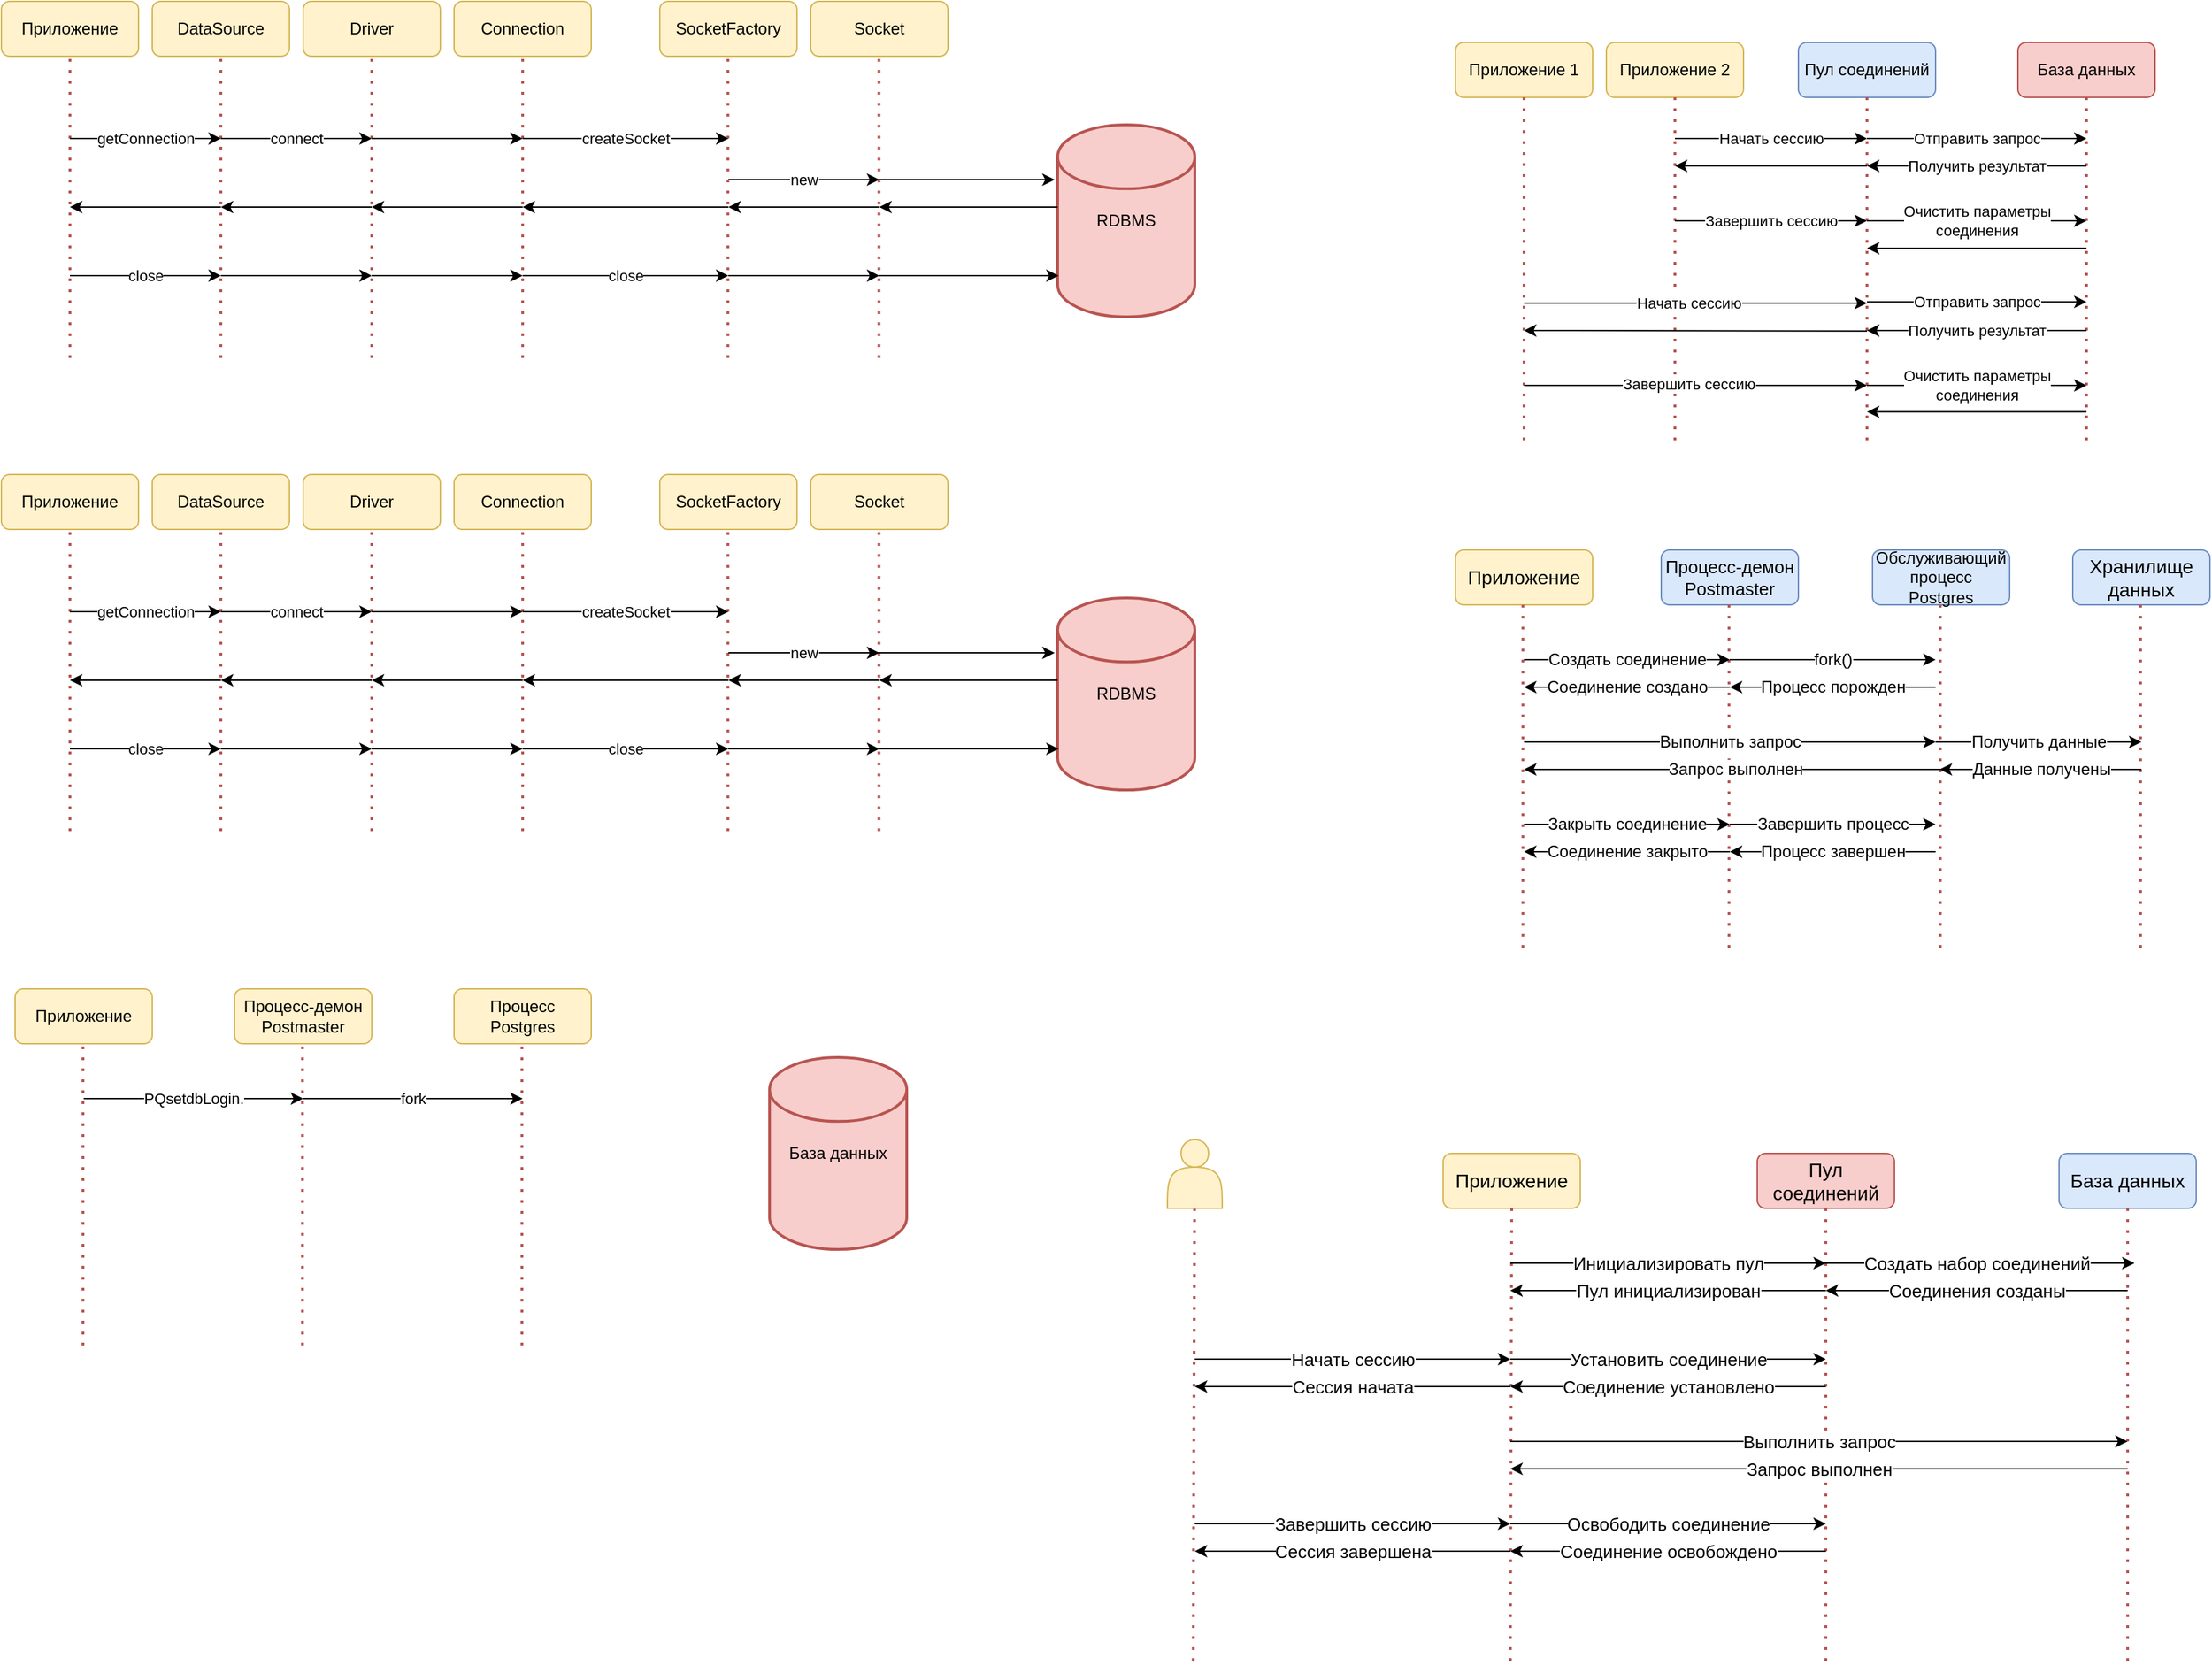 <mxfile version="13.9.9" type="device"><diagram id="KEoS1sU3ZyJcVHCxGALm" name="Страница 1"><mxGraphModel dx="1024" dy="584" grid="1" gridSize="10" guides="1" tooltips="1" connect="1" arrows="1" fold="1" page="1" pageScale="1" pageWidth="827" pageHeight="1169" math="0" shadow="0"><root><mxCell id="0"/><mxCell id="1" parent="0"/><mxCell id="8e3Uzc2uzeYz1aXFh5h0-1" value="Приложение" style="rounded=1;whiteSpace=wrap;html=1;fillColor=#fff2cc;strokeColor=#d6b656;" parent="1" vertex="1"><mxGeometry x="190" y="240" width="100" height="40" as="geometry"/></mxCell><mxCell id="8e3Uzc2uzeYz1aXFh5h0-2" value="DataSource" style="rounded=1;whiteSpace=wrap;html=1;fillColor=#fff2cc;strokeColor=#d6b656;" parent="1" vertex="1"><mxGeometry x="300" y="240" width="100" height="40" as="geometry"/></mxCell><mxCell id="8e3Uzc2uzeYz1aXFh5h0-3" value="Driver" style="rounded=1;whiteSpace=wrap;html=1;fillColor=#fff2cc;strokeColor=#d6b656;" parent="1" vertex="1"><mxGeometry x="410" y="240" width="100" height="40" as="geometry"/></mxCell><mxCell id="8e3Uzc2uzeYz1aXFh5h0-4" value="Connection" style="rounded=1;whiteSpace=wrap;html=1;fillColor=#fff2cc;strokeColor=#d6b656;" parent="1" vertex="1"><mxGeometry x="520" y="240" width="100" height="40" as="geometry"/></mxCell><mxCell id="8e3Uzc2uzeYz1aXFh5h0-8" value="" style="endArrow=none;dashed=1;html=1;dashPattern=1 3;strokeWidth=2;rounded=0;entryX=0.5;entryY=1;entryDx=0;entryDy=0;fillColor=#f8cecc;strokeColor=#b85450;" parent="1" target="8e3Uzc2uzeYz1aXFh5h0-1" edge="1"><mxGeometry width="50" height="50" relative="1" as="geometry"><mxPoint x="240" y="500" as="sourcePoint"/><mxPoint x="680" y="420" as="targetPoint"/></mxGeometry></mxCell><mxCell id="8e3Uzc2uzeYz1aXFh5h0-9" value="" style="endArrow=none;dashed=1;html=1;dashPattern=1 3;strokeWidth=2;rounded=0;entryX=0.5;entryY=1;entryDx=0;entryDy=0;fillColor=#f8cecc;strokeColor=#b85450;" parent="1" target="8e3Uzc2uzeYz1aXFh5h0-2" edge="1"><mxGeometry width="50" height="50" relative="1" as="geometry"><mxPoint x="350" y="500" as="sourcePoint"/><mxPoint x="363" y="280" as="targetPoint"/></mxGeometry></mxCell><mxCell id="8e3Uzc2uzeYz1aXFh5h0-10" value="" style="endArrow=none;dashed=1;html=1;dashPattern=1 3;strokeWidth=2;rounded=0;entryX=0.5;entryY=1;entryDx=0;entryDy=0;fillColor=#f8cecc;strokeColor=#b85450;" parent="1" target="8e3Uzc2uzeYz1aXFh5h0-3" edge="1"><mxGeometry width="50" height="50" relative="1" as="geometry"><mxPoint x="460" y="500" as="sourcePoint"/><mxPoint x="499.5" y="280" as="targetPoint"/></mxGeometry></mxCell><mxCell id="8e3Uzc2uzeYz1aXFh5h0-11" value="" style="endArrow=none;dashed=1;html=1;dashPattern=1 3;strokeWidth=2;rounded=0;entryX=0.5;entryY=1;entryDx=0;entryDy=0;fillColor=#f8cecc;strokeColor=#b85450;" parent="1" target="8e3Uzc2uzeYz1aXFh5h0-4" edge="1"><mxGeometry width="50" height="50" relative="1" as="geometry"><mxPoint x="570" y="500" as="sourcePoint"/><mxPoint x="639.5" y="280" as="targetPoint"/></mxGeometry></mxCell><mxCell id="8e3Uzc2uzeYz1aXFh5h0-14" value="" style="endArrow=classic;html=1;rounded=0;" parent="1" edge="1"><mxGeometry relative="1" as="geometry"><mxPoint x="240" y="340" as="sourcePoint"/><mxPoint x="350" y="340" as="targetPoint"/></mxGeometry></mxCell><mxCell id="8e3Uzc2uzeYz1aXFh5h0-15" value="getConnection" style="edgeLabel;resizable=0;html=1;align=center;verticalAlign=middle;" parent="8e3Uzc2uzeYz1aXFh5h0-14" connectable="0" vertex="1"><mxGeometry relative="1" as="geometry"/></mxCell><mxCell id="8e3Uzc2uzeYz1aXFh5h0-17" value="" style="endArrow=classic;html=1;rounded=0;" parent="1" edge="1"><mxGeometry relative="1" as="geometry"><mxPoint x="350" y="340" as="sourcePoint"/><mxPoint x="460" y="340" as="targetPoint"/></mxGeometry></mxCell><mxCell id="8e3Uzc2uzeYz1aXFh5h0-18" value="connect" style="edgeLabel;resizable=0;html=1;align=center;verticalAlign=middle;" parent="8e3Uzc2uzeYz1aXFh5h0-17" connectable="0" vertex="1"><mxGeometry relative="1" as="geometry"/></mxCell><mxCell id="8e3Uzc2uzeYz1aXFh5h0-19" value="" style="endArrow=classic;html=1;rounded=0;fontColor=#0558FF;" parent="1" edge="1"><mxGeometry width="50" height="50" relative="1" as="geometry"><mxPoint x="460" y="340" as="sourcePoint"/><mxPoint x="570" y="340" as="targetPoint"/></mxGeometry></mxCell><mxCell id="8e3Uzc2uzeYz1aXFh5h0-27" value="" style="endArrow=classic;html=1;rounded=0;fontColor=#0558FF;" parent="1" edge="1"><mxGeometry width="50" height="50" relative="1" as="geometry"><mxPoint x="570" y="390" as="sourcePoint"/><mxPoint x="460" y="390" as="targetPoint"/></mxGeometry></mxCell><mxCell id="8e3Uzc2uzeYz1aXFh5h0-28" value="" style="endArrow=classic;html=1;rounded=0;fontColor=#0558FF;" parent="1" edge="1"><mxGeometry width="50" height="50" relative="1" as="geometry"><mxPoint x="460" y="390" as="sourcePoint"/><mxPoint x="350" y="390" as="targetPoint"/></mxGeometry></mxCell><mxCell id="8e3Uzc2uzeYz1aXFh5h0-29" value="" style="endArrow=classic;html=1;rounded=0;fontColor=#0558FF;" parent="1" edge="1"><mxGeometry width="50" height="50" relative="1" as="geometry"><mxPoint x="350" y="390" as="sourcePoint"/><mxPoint x="240" y="390" as="targetPoint"/></mxGeometry></mxCell><mxCell id="8e3Uzc2uzeYz1aXFh5h0-30" value="" style="endArrow=classic;html=1;rounded=0;" parent="1" edge="1"><mxGeometry relative="1" as="geometry"><mxPoint x="240" y="440" as="sourcePoint"/><mxPoint x="350" y="440" as="targetPoint"/></mxGeometry></mxCell><mxCell id="8e3Uzc2uzeYz1aXFh5h0-31" value="close" style="edgeLabel;resizable=0;html=1;align=center;verticalAlign=middle;" parent="8e3Uzc2uzeYz1aXFh5h0-30" connectable="0" vertex="1"><mxGeometry relative="1" as="geometry"/></mxCell><mxCell id="8e3Uzc2uzeYz1aXFh5h0-32" value="" style="endArrow=classic;html=1;rounded=0;fontColor=#0558FF;" parent="1" edge="1"><mxGeometry width="50" height="50" relative="1" as="geometry"><mxPoint x="350" y="440" as="sourcePoint"/><mxPoint x="460" y="440" as="targetPoint"/></mxGeometry></mxCell><mxCell id="8e3Uzc2uzeYz1aXFh5h0-33" value="" style="endArrow=classic;html=1;rounded=0;fontColor=#0558FF;" parent="1" edge="1"><mxGeometry width="50" height="50" relative="1" as="geometry"><mxPoint x="460" y="440" as="sourcePoint"/><mxPoint x="570" y="440" as="targetPoint"/></mxGeometry></mxCell><mxCell id="a_raehoCv9bSpSs1XBsn-1" value="SocketFactory" style="rounded=1;whiteSpace=wrap;html=1;fillColor=#fff2cc;strokeColor=#d6b656;" parent="1" vertex="1"><mxGeometry x="670" y="240" width="100" height="40" as="geometry"/></mxCell><mxCell id="a_raehoCv9bSpSs1XBsn-2" value="Socket" style="rounded=1;whiteSpace=wrap;html=1;fillColor=#fff2cc;strokeColor=#d6b656;" parent="1" vertex="1"><mxGeometry x="780" y="240" width="100" height="40" as="geometry"/></mxCell><mxCell id="a_raehoCv9bSpSs1XBsn-3" value="RDBMS" style="strokeWidth=2;html=1;shape=mxgraph.flowchart.database;whiteSpace=wrap;fillColor=#f8cecc;strokeColor=#b85450;" parent="1" vertex="1"><mxGeometry x="960" y="330" width="100" height="140" as="geometry"/></mxCell><mxCell id="a_raehoCv9bSpSs1XBsn-4" value="" style="endArrow=none;dashed=1;html=1;dashPattern=1 3;strokeWidth=2;rounded=0;entryX=0.5;entryY=1;entryDx=0;entryDy=0;fillColor=#f8cecc;strokeColor=#b85450;" parent="1" edge="1"><mxGeometry width="50" height="50" relative="1" as="geometry"><mxPoint x="719.66" y="500" as="sourcePoint"/><mxPoint x="719.66" y="280" as="targetPoint"/></mxGeometry></mxCell><mxCell id="a_raehoCv9bSpSs1XBsn-5" value="" style="endArrow=none;dashed=1;html=1;dashPattern=1 3;strokeWidth=2;rounded=0;entryX=0.5;entryY=1;entryDx=0;entryDy=0;fillColor=#f8cecc;strokeColor=#b85450;" parent="1" edge="1"><mxGeometry width="50" height="50" relative="1" as="geometry"><mxPoint x="829.76" y="500" as="sourcePoint"/><mxPoint x="829.76" y="280" as="targetPoint"/></mxGeometry></mxCell><mxCell id="a_raehoCv9bSpSs1XBsn-6" value="" style="endArrow=classic;html=1;rounded=0;" parent="1" edge="1"><mxGeometry relative="1" as="geometry"><mxPoint x="570" y="340" as="sourcePoint"/><mxPoint x="720" y="340" as="targetPoint"/></mxGeometry></mxCell><mxCell id="a_raehoCv9bSpSs1XBsn-7" value="createSocket" style="edgeLabel;resizable=0;html=1;align=center;verticalAlign=middle;" parent="a_raehoCv9bSpSs1XBsn-6" connectable="0" vertex="1"><mxGeometry relative="1" as="geometry"/></mxCell><mxCell id="a_raehoCv9bSpSs1XBsn-8" value="" style="endArrow=classic;html=1;rounded=0;fontColor=#0558FF;" parent="1" edge="1"><mxGeometry width="50" height="50" relative="1" as="geometry"><mxPoint x="720" y="390" as="sourcePoint"/><mxPoint x="570" y="390" as="targetPoint"/></mxGeometry></mxCell><mxCell id="a_raehoCv9bSpSs1XBsn-9" value="" style="endArrow=classic;html=1;rounded=0;" parent="1" edge="1"><mxGeometry relative="1" as="geometry"><mxPoint x="570" y="440" as="sourcePoint"/><mxPoint x="720" y="440" as="targetPoint"/></mxGeometry></mxCell><mxCell id="a_raehoCv9bSpSs1XBsn-10" value="close" style="edgeLabel;resizable=0;html=1;align=center;verticalAlign=middle;" parent="a_raehoCv9bSpSs1XBsn-9" connectable="0" vertex="1"><mxGeometry relative="1" as="geometry"/></mxCell><mxCell id="a_raehoCv9bSpSs1XBsn-11" value="" style="endArrow=classic;html=1;rounded=0;" parent="1" edge="1"><mxGeometry relative="1" as="geometry"><mxPoint x="720" y="370" as="sourcePoint"/><mxPoint x="830" y="370" as="targetPoint"/></mxGeometry></mxCell><mxCell id="a_raehoCv9bSpSs1XBsn-12" value="new" style="edgeLabel;resizable=0;html=1;align=center;verticalAlign=middle;" parent="a_raehoCv9bSpSs1XBsn-11" connectable="0" vertex="1"><mxGeometry relative="1" as="geometry"/></mxCell><mxCell id="a_raehoCv9bSpSs1XBsn-13" value="" style="endArrow=classic;html=1;rounded=0;fontColor=#0558FF;" parent="1" edge="1"><mxGeometry width="50" height="50" relative="1" as="geometry"><mxPoint x="830" y="390" as="sourcePoint"/><mxPoint x="720" y="390" as="targetPoint"/></mxGeometry></mxCell><mxCell id="a_raehoCv9bSpSs1XBsn-14" value="" style="endArrow=classic;html=1;rounded=0;fontColor=#0558FF;" parent="1" edge="1"><mxGeometry width="50" height="50" relative="1" as="geometry"><mxPoint x="720" y="440" as="sourcePoint"/><mxPoint x="830" y="440" as="targetPoint"/></mxGeometry></mxCell><mxCell id="a_raehoCv9bSpSs1XBsn-15" value="" style="endArrow=classic;html=1;rounded=0;fontColor=#0558FF;entryX=0.007;entryY=0.786;entryDx=0;entryDy=0;entryPerimeter=0;" parent="1" target="a_raehoCv9bSpSs1XBsn-3" edge="1"><mxGeometry width="50" height="50" relative="1" as="geometry"><mxPoint x="830" y="440" as="sourcePoint"/><mxPoint x="940" y="440" as="targetPoint"/></mxGeometry></mxCell><mxCell id="a_raehoCv9bSpSs1XBsn-16" value="" style="endArrow=classic;html=1;rounded=0;fontColor=#0558FF;entryX=0.007;entryY=0.786;entryDx=0;entryDy=0;entryPerimeter=0;" parent="1" edge="1"><mxGeometry width="50" height="50" relative="1" as="geometry"><mxPoint x="827" y="370" as="sourcePoint"/><mxPoint x="957.84" y="370.04" as="targetPoint"/></mxGeometry></mxCell><mxCell id="nMgbiJ_SU3sKDmuOe_T2-1" value="" style="endArrow=classic;html=1;rounded=0;" parent="1" edge="1"><mxGeometry width="50" height="50" relative="1" as="geometry"><mxPoint x="960" y="390" as="sourcePoint"/><mxPoint x="830" y="390" as="targetPoint"/></mxGeometry></mxCell><mxCell id="nMgbiJ_SU3sKDmuOe_T2-2" value="Приложение 2" style="rounded=1;whiteSpace=wrap;html=1;fillColor=#fff2cc;strokeColor=#d6b656;" parent="1" vertex="1"><mxGeometry x="1360" y="270" width="100" height="40" as="geometry"/></mxCell><mxCell id="nMgbiJ_SU3sKDmuOe_T2-4" value="Пул соединений" style="rounded=1;whiteSpace=wrap;html=1;fillColor=#dae8fc;strokeColor=#6c8ebf;" parent="1" vertex="1"><mxGeometry x="1500" y="270" width="100" height="40" as="geometry"/></mxCell><mxCell id="nMgbiJ_SU3sKDmuOe_T2-6" value="" style="endArrow=none;dashed=1;html=1;dashPattern=1 3;strokeWidth=2;rounded=0;entryX=0.5;entryY=1;entryDx=0;entryDy=0;fillColor=#f8cecc;strokeColor=#b85450;" parent="1" target="nMgbiJ_SU3sKDmuOe_T2-2" edge="1"><mxGeometry width="50" height="50" relative="1" as="geometry"><mxPoint x="1410" y="560" as="sourcePoint"/><mxPoint x="1850" y="420" as="targetPoint"/></mxGeometry></mxCell><mxCell id="nMgbiJ_SU3sKDmuOe_T2-8" value="" style="endArrow=none;dashed=1;html=1;dashPattern=1 3;strokeWidth=2;rounded=0;entryX=0.5;entryY=1;entryDx=0;entryDy=0;fillColor=#f8cecc;strokeColor=#b85450;" parent="1" target="nMgbiJ_SU3sKDmuOe_T2-4" edge="1"><mxGeometry width="50" height="50" relative="1" as="geometry"><mxPoint x="1550" y="560" as="sourcePoint"/><mxPoint x="1709.5" y="280" as="targetPoint"/></mxGeometry></mxCell><mxCell id="nMgbiJ_SU3sKDmuOe_T2-10" value="" style="endArrow=classic;html=1;rounded=0;" parent="1" edge="1"><mxGeometry relative="1" as="geometry"><mxPoint x="1410" y="340" as="sourcePoint"/><mxPoint x="1550" y="340" as="targetPoint"/></mxGeometry></mxCell><mxCell id="nMgbiJ_SU3sKDmuOe_T2-17" value="" style="endArrow=classic;html=1;rounded=0;fontColor=#0558FF;" parent="1" edge="1"><mxGeometry width="50" height="50" relative="1" as="geometry"><mxPoint x="1550.01" y="360" as="sourcePoint"/><mxPoint x="1410.01" y="360" as="targetPoint"/></mxGeometry></mxCell><mxCell id="gulwOduawYYE8UbrMGrw-1" value="Приложение" style="rounded=1;whiteSpace=wrap;html=1;fillColor=#fff2cc;strokeColor=#d6b656;" parent="1" vertex="1"><mxGeometry x="190" y="585" width="100" height="40" as="geometry"/></mxCell><mxCell id="gulwOduawYYE8UbrMGrw-2" value="DataSource" style="rounded=1;whiteSpace=wrap;html=1;fillColor=#fff2cc;strokeColor=#d6b656;" parent="1" vertex="1"><mxGeometry x="300" y="585" width="100" height="40" as="geometry"/></mxCell><mxCell id="gulwOduawYYE8UbrMGrw-3" value="Driver" style="rounded=1;whiteSpace=wrap;html=1;fillColor=#fff2cc;strokeColor=#d6b656;" parent="1" vertex="1"><mxGeometry x="410" y="585" width="100" height="40" as="geometry"/></mxCell><mxCell id="gulwOduawYYE8UbrMGrw-4" value="Connection" style="rounded=1;whiteSpace=wrap;html=1;fillColor=#fff2cc;strokeColor=#d6b656;" parent="1" vertex="1"><mxGeometry x="520" y="585" width="100" height="40" as="geometry"/></mxCell><mxCell id="gulwOduawYYE8UbrMGrw-5" value="" style="endArrow=none;dashed=1;html=1;dashPattern=1 3;strokeWidth=2;rounded=0;entryX=0.5;entryY=1;entryDx=0;entryDy=0;fillColor=#f8cecc;strokeColor=#b85450;" parent="1" target="gulwOduawYYE8UbrMGrw-1" edge="1"><mxGeometry width="50" height="50" relative="1" as="geometry"><mxPoint x="240" y="845" as="sourcePoint"/><mxPoint x="680" y="765" as="targetPoint"/></mxGeometry></mxCell><mxCell id="gulwOduawYYE8UbrMGrw-6" value="" style="endArrow=none;dashed=1;html=1;dashPattern=1 3;strokeWidth=2;rounded=0;entryX=0.5;entryY=1;entryDx=0;entryDy=0;fillColor=#f8cecc;strokeColor=#b85450;" parent="1" target="gulwOduawYYE8UbrMGrw-2" edge="1"><mxGeometry width="50" height="50" relative="1" as="geometry"><mxPoint x="350" y="845" as="sourcePoint"/><mxPoint x="363" y="625" as="targetPoint"/></mxGeometry></mxCell><mxCell id="gulwOduawYYE8UbrMGrw-7" value="" style="endArrow=none;dashed=1;html=1;dashPattern=1 3;strokeWidth=2;rounded=0;entryX=0.5;entryY=1;entryDx=0;entryDy=0;fillColor=#f8cecc;strokeColor=#b85450;" parent="1" target="gulwOduawYYE8UbrMGrw-3" edge="1"><mxGeometry width="50" height="50" relative="1" as="geometry"><mxPoint x="460" y="845" as="sourcePoint"/><mxPoint x="499.5" y="625" as="targetPoint"/></mxGeometry></mxCell><mxCell id="gulwOduawYYE8UbrMGrw-8" value="" style="endArrow=none;dashed=1;html=1;dashPattern=1 3;strokeWidth=2;rounded=0;entryX=0.5;entryY=1;entryDx=0;entryDy=0;fillColor=#f8cecc;strokeColor=#b85450;" parent="1" target="gulwOduawYYE8UbrMGrw-4" edge="1"><mxGeometry width="50" height="50" relative="1" as="geometry"><mxPoint x="570" y="845" as="sourcePoint"/><mxPoint x="639.5" y="625" as="targetPoint"/></mxGeometry></mxCell><mxCell id="gulwOduawYYE8UbrMGrw-9" value="" style="endArrow=classic;html=1;rounded=0;" parent="1" edge="1"><mxGeometry relative="1" as="geometry"><mxPoint x="240" y="685" as="sourcePoint"/><mxPoint x="350" y="685" as="targetPoint"/></mxGeometry></mxCell><mxCell id="gulwOduawYYE8UbrMGrw-10" value="getConnection" style="edgeLabel;resizable=0;html=1;align=center;verticalAlign=middle;" parent="gulwOduawYYE8UbrMGrw-9" connectable="0" vertex="1"><mxGeometry relative="1" as="geometry"/></mxCell><mxCell id="gulwOduawYYE8UbrMGrw-11" value="" style="endArrow=classic;html=1;rounded=0;" parent="1" edge="1"><mxGeometry relative="1" as="geometry"><mxPoint x="350" y="685" as="sourcePoint"/><mxPoint x="460" y="685" as="targetPoint"/></mxGeometry></mxCell><mxCell id="gulwOduawYYE8UbrMGrw-12" value="connect" style="edgeLabel;resizable=0;html=1;align=center;verticalAlign=middle;" parent="gulwOduawYYE8UbrMGrw-11" connectable="0" vertex="1"><mxGeometry relative="1" as="geometry"/></mxCell><mxCell id="gulwOduawYYE8UbrMGrw-13" value="" style="endArrow=classic;html=1;rounded=0;fontColor=#0558FF;" parent="1" edge="1"><mxGeometry width="50" height="50" relative="1" as="geometry"><mxPoint x="460" y="685" as="sourcePoint"/><mxPoint x="570" y="685" as="targetPoint"/></mxGeometry></mxCell><mxCell id="gulwOduawYYE8UbrMGrw-14" value="" style="endArrow=classic;html=1;rounded=0;fontColor=#0558FF;" parent="1" edge="1"><mxGeometry width="50" height="50" relative="1" as="geometry"><mxPoint x="570" y="735" as="sourcePoint"/><mxPoint x="460" y="735" as="targetPoint"/></mxGeometry></mxCell><mxCell id="gulwOduawYYE8UbrMGrw-15" value="" style="endArrow=classic;html=1;rounded=0;fontColor=#0558FF;" parent="1" edge="1"><mxGeometry width="50" height="50" relative="1" as="geometry"><mxPoint x="460" y="735" as="sourcePoint"/><mxPoint x="350" y="735" as="targetPoint"/></mxGeometry></mxCell><mxCell id="gulwOduawYYE8UbrMGrw-16" value="" style="endArrow=classic;html=1;rounded=0;fontColor=#0558FF;" parent="1" edge="1"><mxGeometry width="50" height="50" relative="1" as="geometry"><mxPoint x="350" y="735" as="sourcePoint"/><mxPoint x="240" y="735" as="targetPoint"/></mxGeometry></mxCell><mxCell id="gulwOduawYYE8UbrMGrw-17" value="" style="endArrow=classic;html=1;rounded=0;" parent="1" edge="1"><mxGeometry relative="1" as="geometry"><mxPoint x="240" y="785" as="sourcePoint"/><mxPoint x="350" y="785" as="targetPoint"/></mxGeometry></mxCell><mxCell id="gulwOduawYYE8UbrMGrw-18" value="close" style="edgeLabel;resizable=0;html=1;align=center;verticalAlign=middle;" parent="gulwOduawYYE8UbrMGrw-17" connectable="0" vertex="1"><mxGeometry relative="1" as="geometry"/></mxCell><mxCell id="gulwOduawYYE8UbrMGrw-19" value="" style="endArrow=classic;html=1;rounded=0;fontColor=#0558FF;" parent="1" edge="1"><mxGeometry width="50" height="50" relative="1" as="geometry"><mxPoint x="350" y="785" as="sourcePoint"/><mxPoint x="460" y="785" as="targetPoint"/></mxGeometry></mxCell><mxCell id="gulwOduawYYE8UbrMGrw-20" value="" style="endArrow=classic;html=1;rounded=0;fontColor=#0558FF;" parent="1" edge="1"><mxGeometry width="50" height="50" relative="1" as="geometry"><mxPoint x="460" y="785" as="sourcePoint"/><mxPoint x="570" y="785" as="targetPoint"/></mxGeometry></mxCell><mxCell id="gulwOduawYYE8UbrMGrw-21" value="SocketFactory" style="rounded=1;whiteSpace=wrap;html=1;fillColor=#fff2cc;strokeColor=#d6b656;" parent="1" vertex="1"><mxGeometry x="670" y="585" width="100" height="40" as="geometry"/></mxCell><mxCell id="gulwOduawYYE8UbrMGrw-22" value="Socket" style="rounded=1;whiteSpace=wrap;html=1;fillColor=#fff2cc;strokeColor=#d6b656;" parent="1" vertex="1"><mxGeometry x="780" y="585" width="100" height="40" as="geometry"/></mxCell><mxCell id="gulwOduawYYE8UbrMGrw-23" value="RDBMS" style="strokeWidth=2;html=1;shape=mxgraph.flowchart.database;whiteSpace=wrap;fillColor=#f8cecc;strokeColor=#b85450;" parent="1" vertex="1"><mxGeometry x="960" y="675" width="100" height="140" as="geometry"/></mxCell><mxCell id="gulwOduawYYE8UbrMGrw-24" value="" style="endArrow=none;dashed=1;html=1;dashPattern=1 3;strokeWidth=2;rounded=0;entryX=0.5;entryY=1;entryDx=0;entryDy=0;fillColor=#f8cecc;strokeColor=#b85450;" parent="1" edge="1"><mxGeometry width="50" height="50" relative="1" as="geometry"><mxPoint x="719.66" y="845" as="sourcePoint"/><mxPoint x="719.66" y="625" as="targetPoint"/></mxGeometry></mxCell><mxCell id="gulwOduawYYE8UbrMGrw-25" value="" style="endArrow=none;dashed=1;html=1;dashPattern=1 3;strokeWidth=2;rounded=0;entryX=0.5;entryY=1;entryDx=0;entryDy=0;fillColor=#f8cecc;strokeColor=#b85450;" parent="1" edge="1"><mxGeometry width="50" height="50" relative="1" as="geometry"><mxPoint x="829.76" y="845" as="sourcePoint"/><mxPoint x="829.76" y="625" as="targetPoint"/></mxGeometry></mxCell><mxCell id="gulwOduawYYE8UbrMGrw-26" value="" style="endArrow=classic;html=1;rounded=0;" parent="1" edge="1"><mxGeometry relative="1" as="geometry"><mxPoint x="570" y="685" as="sourcePoint"/><mxPoint x="720" y="685" as="targetPoint"/></mxGeometry></mxCell><mxCell id="gulwOduawYYE8UbrMGrw-27" value="createSocket" style="edgeLabel;resizable=0;html=1;align=center;verticalAlign=middle;" parent="gulwOduawYYE8UbrMGrw-26" connectable="0" vertex="1"><mxGeometry relative="1" as="geometry"/></mxCell><mxCell id="gulwOduawYYE8UbrMGrw-28" value="" style="endArrow=classic;html=1;rounded=0;fontColor=#0558FF;" parent="1" edge="1"><mxGeometry width="50" height="50" relative="1" as="geometry"><mxPoint x="720" y="735" as="sourcePoint"/><mxPoint x="570" y="735" as="targetPoint"/></mxGeometry></mxCell><mxCell id="gulwOduawYYE8UbrMGrw-29" value="" style="endArrow=classic;html=1;rounded=0;" parent="1" edge="1"><mxGeometry relative="1" as="geometry"><mxPoint x="570" y="785" as="sourcePoint"/><mxPoint x="720" y="785" as="targetPoint"/></mxGeometry></mxCell><mxCell id="gulwOduawYYE8UbrMGrw-30" value="close" style="edgeLabel;resizable=0;html=1;align=center;verticalAlign=middle;" parent="gulwOduawYYE8UbrMGrw-29" connectable="0" vertex="1"><mxGeometry relative="1" as="geometry"/></mxCell><mxCell id="gulwOduawYYE8UbrMGrw-31" value="" style="endArrow=classic;html=1;rounded=0;" parent="1" edge="1"><mxGeometry relative="1" as="geometry"><mxPoint x="720" y="715" as="sourcePoint"/><mxPoint x="830" y="715" as="targetPoint"/></mxGeometry></mxCell><mxCell id="gulwOduawYYE8UbrMGrw-32" value="new" style="edgeLabel;resizable=0;html=1;align=center;verticalAlign=middle;" parent="gulwOduawYYE8UbrMGrw-31" connectable="0" vertex="1"><mxGeometry relative="1" as="geometry"/></mxCell><mxCell id="gulwOduawYYE8UbrMGrw-33" value="" style="endArrow=classic;html=1;rounded=0;fontColor=#0558FF;" parent="1" edge="1"><mxGeometry width="50" height="50" relative="1" as="geometry"><mxPoint x="830" y="735" as="sourcePoint"/><mxPoint x="720" y="735" as="targetPoint"/></mxGeometry></mxCell><mxCell id="gulwOduawYYE8UbrMGrw-34" value="" style="endArrow=classic;html=1;rounded=0;fontColor=#0558FF;" parent="1" edge="1"><mxGeometry width="50" height="50" relative="1" as="geometry"><mxPoint x="720" y="785" as="sourcePoint"/><mxPoint x="830" y="785" as="targetPoint"/></mxGeometry></mxCell><mxCell id="gulwOduawYYE8UbrMGrw-35" value="" style="endArrow=classic;html=1;rounded=0;fontColor=#0558FF;entryX=0.007;entryY=0.786;entryDx=0;entryDy=0;entryPerimeter=0;" parent="1" target="gulwOduawYYE8UbrMGrw-23" edge="1"><mxGeometry width="50" height="50" relative="1" as="geometry"><mxPoint x="830" y="785" as="sourcePoint"/><mxPoint x="940" y="785" as="targetPoint"/></mxGeometry></mxCell><mxCell id="gulwOduawYYE8UbrMGrw-36" value="" style="endArrow=classic;html=1;rounded=0;fontColor=#0558FF;entryX=0.007;entryY=0.786;entryDx=0;entryDy=0;entryPerimeter=0;" parent="1" edge="1"><mxGeometry width="50" height="50" relative="1" as="geometry"><mxPoint x="827" y="715" as="sourcePoint"/><mxPoint x="957.84" y="715.04" as="targetPoint"/></mxGeometry></mxCell><mxCell id="gulwOduawYYE8UbrMGrw-37" value="" style="endArrow=classic;html=1;rounded=0;" parent="1" edge="1"><mxGeometry width="50" height="50" relative="1" as="geometry"><mxPoint x="960" y="735" as="sourcePoint"/><mxPoint x="830" y="735" as="targetPoint"/></mxGeometry></mxCell><mxCell id="gulwOduawYYE8UbrMGrw-38" value="Приложение" style="rounded=1;whiteSpace=wrap;html=1;fillColor=#fff2cc;strokeColor=#d6b656;" parent="1" vertex="1"><mxGeometry x="200" y="960" width="100" height="40" as="geometry"/></mxCell><mxCell id="gulwOduawYYE8UbrMGrw-39" value="Процесс-демон&lt;br&gt;Postmaster" style="rounded=1;whiteSpace=wrap;html=1;fillColor=#fff2cc;strokeColor=#d6b656;" parent="1" vertex="1"><mxGeometry x="360" y="960" width="100" height="40" as="geometry"/></mxCell><mxCell id="gulwOduawYYE8UbrMGrw-40" value="Процесс Postgres" style="rounded=1;whiteSpace=wrap;html=1;fillColor=#fff2cc;strokeColor=#d6b656;" parent="1" vertex="1"><mxGeometry x="520" y="960" width="100" height="40" as="geometry"/></mxCell><mxCell id="gulwOduawYYE8UbrMGrw-41" value="База данных" style="strokeWidth=2;html=1;shape=mxgraph.flowchart.database;whiteSpace=wrap;fillColor=#f8cecc;strokeColor=#b85450;" parent="1" vertex="1"><mxGeometry x="750" y="1010" width="100" height="140" as="geometry"/></mxCell><mxCell id="gulwOduawYYE8UbrMGrw-42" value="" style="endArrow=none;dashed=1;html=1;dashPattern=1 3;strokeWidth=2;rounded=0;entryX=0.5;entryY=1;entryDx=0;entryDy=0;fillColor=#f8cecc;strokeColor=#b85450;" parent="1" edge="1"><mxGeometry width="50" height="50" relative="1" as="geometry"><mxPoint x="249.5" y="1220" as="sourcePoint"/><mxPoint x="249.5" y="1000" as="targetPoint"/></mxGeometry></mxCell><mxCell id="gulwOduawYYE8UbrMGrw-43" value="" style="endArrow=none;dashed=1;html=1;dashPattern=1 3;strokeWidth=2;rounded=0;entryX=0.5;entryY=1;entryDx=0;entryDy=0;fillColor=#f8cecc;strokeColor=#b85450;" parent="1" edge="1"><mxGeometry width="50" height="50" relative="1" as="geometry"><mxPoint x="409.5" y="1220" as="sourcePoint"/><mxPoint x="409.5" y="1000" as="targetPoint"/></mxGeometry></mxCell><mxCell id="gulwOduawYYE8UbrMGrw-44" value="" style="endArrow=none;dashed=1;html=1;dashPattern=1 3;strokeWidth=2;rounded=0;entryX=0.5;entryY=1;entryDx=0;entryDy=0;fillColor=#f8cecc;strokeColor=#b85450;" parent="1" edge="1"><mxGeometry width="50" height="50" relative="1" as="geometry"><mxPoint x="569.5" y="1220" as="sourcePoint"/><mxPoint x="569.5" y="1000" as="targetPoint"/></mxGeometry></mxCell><mxCell id="gulwOduawYYE8UbrMGrw-46" value="" style="endArrow=classic;html=1;rounded=0;" parent="1" edge="1"><mxGeometry relative="1" as="geometry"><mxPoint x="250" y="1040" as="sourcePoint"/><mxPoint x="410" y="1040" as="targetPoint"/></mxGeometry></mxCell><mxCell id="gulwOduawYYE8UbrMGrw-47" value="PQsetdbLogin." style="edgeLabel;resizable=0;html=1;align=center;verticalAlign=middle;" parent="gulwOduawYYE8UbrMGrw-46" connectable="0" vertex="1"><mxGeometry relative="1" as="geometry"/></mxCell><mxCell id="gulwOduawYYE8UbrMGrw-48" value="" style="endArrow=classic;html=1;rounded=0;" parent="1" edge="1"><mxGeometry relative="1" as="geometry"><mxPoint x="410" y="1040" as="sourcePoint"/><mxPoint x="570" y="1040" as="targetPoint"/></mxGeometry></mxCell><mxCell id="gulwOduawYYE8UbrMGrw-49" value="fork" style="edgeLabel;resizable=0;html=1;align=center;verticalAlign=middle;" parent="gulwOduawYYE8UbrMGrw-48" connectable="0" vertex="1"><mxGeometry relative="1" as="geometry"/></mxCell><mxCell id="gulwOduawYYE8UbrMGrw-53" value="" style="endArrow=none;dashed=1;html=1;dashPattern=1 3;strokeWidth=2;rounded=0;entryX=0.5;entryY=1;entryDx=0;entryDy=0;fillColor=#f8cecc;strokeColor=#b85450;" parent="1" source="gulwOduawYYE8UbrMGrw-52" edge="1"><mxGeometry width="50" height="50" relative="1" as="geometry"><mxPoint x="1689.5" y="500" as="sourcePoint"/><mxPoint x="1689.5" y="280" as="targetPoint"/></mxGeometry></mxCell><mxCell id="gulwOduawYYE8UbrMGrw-56" value="" style="endArrow=none;dashed=1;html=1;dashPattern=1 3;strokeWidth=2;rounded=0;entryX=0.5;entryY=1;entryDx=0;entryDy=0;fillColor=#f8cecc;strokeColor=#b85450;" parent="1" source="gulwOduawYYE8UbrMGrw-55" edge="1"><mxGeometry width="50" height="50" relative="1" as="geometry"><mxPoint x="1299.41" y="500" as="sourcePoint"/><mxPoint x="1299.41" y="280" as="targetPoint"/></mxGeometry></mxCell><mxCell id="gulwOduawYYE8UbrMGrw-55" value="Приложение 1" style="rounded=1;whiteSpace=wrap;html=1;fillColor=#fff2cc;strokeColor=#d6b656;" parent="1" vertex="1"><mxGeometry x="1250" y="270" width="100" height="40" as="geometry"/></mxCell><mxCell id="gulwOduawYYE8UbrMGrw-57" value="" style="endArrow=none;dashed=1;html=1;dashPattern=1 3;strokeWidth=2;rounded=0;entryX=0.5;entryY=1;entryDx=0;entryDy=0;fillColor=#f8cecc;strokeColor=#b85450;" parent="1" target="gulwOduawYYE8UbrMGrw-55" edge="1"><mxGeometry width="50" height="50" relative="1" as="geometry"><mxPoint x="1300" y="560" as="sourcePoint"/><mxPoint x="1299.41" y="280" as="targetPoint"/></mxGeometry></mxCell><mxCell id="gulwOduawYYE8UbrMGrw-52" value="База данных" style="rounded=1;whiteSpace=wrap;html=1;fillColor=#f8cecc;strokeColor=#b85450;" parent="1" vertex="1"><mxGeometry x="1660" y="270" width="100" height="40" as="geometry"/></mxCell><mxCell id="gulwOduawYYE8UbrMGrw-58" value="" style="endArrow=none;dashed=1;html=1;dashPattern=1 3;strokeWidth=2;rounded=0;entryX=0.5;entryY=1;entryDx=0;entryDy=0;fillColor=#f8cecc;strokeColor=#b85450;" parent="1" target="gulwOduawYYE8UbrMGrw-52" edge="1"><mxGeometry width="50" height="50" relative="1" as="geometry"><mxPoint x="1710" y="560" as="sourcePoint"/><mxPoint x="1689.5" y="280" as="targetPoint"/></mxGeometry></mxCell><mxCell id="gulwOduawYYE8UbrMGrw-66" value="" style="endArrow=classic;html=1;rounded=0;fontColor=#0558FF;" parent="1" edge="1"><mxGeometry width="50" height="50" relative="1" as="geometry"><mxPoint x="1550" y="480.42" as="sourcePoint"/><mxPoint x="1300" y="480" as="targetPoint"/></mxGeometry></mxCell><mxCell id="irOBUSnDLXRSfT9jOW5k-8" value="" style="endArrow=classic;html=1;rounded=0;" parent="1" edge="1"><mxGeometry relative="1" as="geometry"><mxPoint x="1300" y="520" as="sourcePoint"/><mxPoint x="1550" y="520" as="targetPoint"/></mxGeometry></mxCell><mxCell id="irOBUSnDLXRSfT9jOW5k-10" value="Завершить сессию" style="edgeLabel;resizable=0;html=1;align=center;verticalAlign=middle;" parent="1" connectable="0" vertex="1"><mxGeometry x="1420.005" y="540" as="geometry"><mxPoint y="-21" as="offset"/></mxGeometry></mxCell><mxCell id="irOBUSnDLXRSfT9jOW5k-11" value="" style="endArrow=classic;html=1;rounded=0;fontColor=#0558FF;" parent="1" edge="1"><mxGeometry width="50" height="50" relative="1" as="geometry"><mxPoint x="1550" y="520.0" as="sourcePoint"/><mxPoint x="1710" y="520" as="targetPoint"/></mxGeometry></mxCell><mxCell id="irOBUSnDLXRSfT9jOW5k-12" value="" style="endArrow=classic;html=1;rounded=0;" parent="1" edge="1"><mxGeometry relative="1" as="geometry"><mxPoint x="1710" y="539.31" as="sourcePoint"/><mxPoint x="1550" y="539.31" as="targetPoint"/></mxGeometry></mxCell><mxCell id="irOBUSnDLXRSfT9jOW5k-13" value="Начать сессию" style="edgeLabel;resizable=0;html=1;align=center;verticalAlign=middle;" parent="1" connectable="0" vertex="1"><mxGeometry x="1480.006" y="340" as="geometry"/></mxCell><mxCell id="irOBUSnDLXRSfT9jOW5k-18" value="" style="endArrow=classic;html=1;" parent="1" edge="1"><mxGeometry relative="1" as="geometry"><mxPoint x="1550" y="340" as="sourcePoint"/><mxPoint x="1710" y="340" as="targetPoint"/></mxGeometry></mxCell><mxCell id="irOBUSnDLXRSfT9jOW5k-19" value="Отправить запрос" style="edgeLabel;resizable=0;html=1;align=center;verticalAlign=middle;" parent="irOBUSnDLXRSfT9jOW5k-18" connectable="0" vertex="1"><mxGeometry relative="1" as="geometry"/></mxCell><mxCell id="irOBUSnDLXRSfT9jOW5k-20" value="" style="endArrow=classic;html=1;" parent="1" edge="1"><mxGeometry relative="1" as="geometry"><mxPoint x="1710" y="360" as="sourcePoint"/><mxPoint x="1550" y="360" as="targetPoint"/></mxGeometry></mxCell><mxCell id="irOBUSnDLXRSfT9jOW5k-21" value="Получить результат" style="edgeLabel;resizable=0;html=1;align=center;verticalAlign=middle;" parent="irOBUSnDLXRSfT9jOW5k-20" connectable="0" vertex="1"><mxGeometry relative="1" as="geometry"/></mxCell><mxCell id="irOBUSnDLXRSfT9jOW5k-24" value="" style="endArrow=classic;html=1;" parent="1" edge="1"><mxGeometry relative="1" as="geometry"><mxPoint x="1410" y="400" as="sourcePoint"/><mxPoint x="1550" y="400" as="targetPoint"/></mxGeometry></mxCell><mxCell id="irOBUSnDLXRSfT9jOW5k-25" value="Завершить сессию" style="edgeLabel;resizable=0;html=1;align=center;verticalAlign=middle;" parent="irOBUSnDLXRSfT9jOW5k-24" connectable="0" vertex="1"><mxGeometry relative="1" as="geometry"/></mxCell><mxCell id="irOBUSnDLXRSfT9jOW5k-26" value="" style="endArrow=classic;html=1;" parent="1" edge="1"><mxGeometry width="50" height="50" relative="1" as="geometry"><mxPoint x="1550" y="400" as="sourcePoint"/><mxPoint x="1710" y="400" as="targetPoint"/></mxGeometry></mxCell><mxCell id="irOBUSnDLXRSfT9jOW5k-27" value="" style="endArrow=classic;html=1;rounded=0;" parent="1" edge="1"><mxGeometry relative="1" as="geometry"><mxPoint x="1710" y="420" as="sourcePoint"/><mxPoint x="1550" y="420" as="targetPoint"/></mxGeometry></mxCell><mxCell id="irOBUSnDLXRSfT9jOW5k-28" value="" style="endArrow=classic;html=1;rounded=0;" parent="1" edge="1"><mxGeometry relative="1" as="geometry"><mxPoint x="1299.99" y="460" as="sourcePoint"/><mxPoint x="1550" y="460" as="targetPoint"/></mxGeometry></mxCell><mxCell id="irOBUSnDLXRSfT9jOW5k-29" value="Начать сессию" style="edgeLabel;resizable=0;html=1;align=center;verticalAlign=middle;" parent="1" connectable="0" vertex="1"><mxGeometry x="1420.006" y="460" as="geometry"/></mxCell><mxCell id="irOBUSnDLXRSfT9jOW5k-30" value="" style="endArrow=classic;html=1;" parent="1" edge="1"><mxGeometry relative="1" as="geometry"><mxPoint x="1550" y="459.17" as="sourcePoint"/><mxPoint x="1710" y="459.17" as="targetPoint"/></mxGeometry></mxCell><mxCell id="irOBUSnDLXRSfT9jOW5k-31" value="Отправить запрос" style="edgeLabel;resizable=0;html=1;align=center;verticalAlign=middle;" parent="irOBUSnDLXRSfT9jOW5k-30" connectable="0" vertex="1"><mxGeometry relative="1" as="geometry"/></mxCell><mxCell id="irOBUSnDLXRSfT9jOW5k-32" value="" style="endArrow=classic;html=1;" parent="1" edge="1"><mxGeometry relative="1" as="geometry"><mxPoint x="1710" y="480" as="sourcePoint"/><mxPoint x="1550" y="480" as="targetPoint"/></mxGeometry></mxCell><mxCell id="irOBUSnDLXRSfT9jOW5k-33" value="Получить результат" style="edgeLabel;resizable=0;html=1;align=center;verticalAlign=middle;" parent="irOBUSnDLXRSfT9jOW5k-32" connectable="0" vertex="1"><mxGeometry relative="1" as="geometry"/></mxCell><mxCell id="irOBUSnDLXRSfT9jOW5k-34" value="Очистить параметры&lt;br&gt;соединения" style="edgeLabel;resizable=0;html=1;align=center;verticalAlign=middle;" parent="1" connectable="0" vertex="1"><mxGeometry x="1630" y="400" as="geometry"/></mxCell><mxCell id="irOBUSnDLXRSfT9jOW5k-35" value="Очистить параметры&lt;br&gt;соединения" style="edgeLabel;resizable=0;html=1;align=center;verticalAlign=middle;" parent="1" connectable="0" vertex="1"><mxGeometry x="1630" y="520" as="geometry"/></mxCell><mxCell id="8MJPB79Mvbck-npgX9ZP-1" value="&lt;font style=&quot;font-size: 14px&quot;&gt;Приложение&lt;/font&gt;" style="rounded=1;whiteSpace=wrap;html=1;fillColor=#fff2cc;strokeColor=#d6b656;" parent="1" vertex="1"><mxGeometry x="1250" y="640" width="100" height="40" as="geometry"/></mxCell><mxCell id="8MJPB79Mvbck-npgX9ZP-2" value="" style="endArrow=none;dashed=1;html=1;dashPattern=1 3;strokeWidth=2;rounded=0;entryX=0.5;entryY=1;entryDx=0;entryDy=0;fillColor=#f8cecc;strokeColor=#b85450;" parent="1" edge="1"><mxGeometry width="50" height="50" relative="1" as="geometry"><mxPoint x="1299.17" y="930" as="sourcePoint"/><mxPoint x="1299.17" y="680" as="targetPoint"/></mxGeometry></mxCell><mxCell id="8MJPB79Mvbck-npgX9ZP-4" value="&lt;font style=&quot;font-size: 13px&quot;&gt;Процесс-демон&lt;br&gt;Postmaster&lt;/font&gt;" style="rounded=1;whiteSpace=wrap;html=1;fillColor=#dae8fc;strokeColor=#6c8ebf;" parent="1" vertex="1"><mxGeometry x="1400" y="640" width="100" height="40" as="geometry"/></mxCell><mxCell id="8MJPB79Mvbck-npgX9ZP-5" value="" style="endArrow=none;dashed=1;html=1;dashPattern=1 3;strokeWidth=2;rounded=0;entryX=0.5;entryY=1;entryDx=0;entryDy=0;fillColor=#f8cecc;strokeColor=#b85450;" parent="1" edge="1"><mxGeometry width="50" height="50" relative="1" as="geometry"><mxPoint x="1449.41" y="930" as="sourcePoint"/><mxPoint x="1449.41" y="680" as="targetPoint"/></mxGeometry></mxCell><mxCell id="8MJPB79Mvbck-npgX9ZP-6" value="&lt;font style=&quot;font-size: 12px&quot;&gt;Обслуживающий процесс&lt;br&gt;Postgres&lt;/font&gt;" style="rounded=1;whiteSpace=wrap;html=1;fillColor=#dae8fc;strokeColor=#6c8ebf;" parent="1" vertex="1"><mxGeometry x="1554" y="640" width="100" height="40" as="geometry"/></mxCell><mxCell id="8MJPB79Mvbck-npgX9ZP-7" value="" style="endArrow=none;dashed=1;html=1;dashPattern=1 3;strokeWidth=2;rounded=0;entryX=0.5;entryY=1;entryDx=0;entryDy=0;fillColor=#f8cecc;strokeColor=#b85450;" parent="1" edge="1"><mxGeometry width="50" height="50" relative="1" as="geometry"><mxPoint x="1603.41" y="930" as="sourcePoint"/><mxPoint x="1603.41" y="680" as="targetPoint"/></mxGeometry></mxCell><mxCell id="8MJPB79Mvbck-npgX9ZP-8" value="&lt;font style=&quot;font-size: 14px&quot;&gt;Хранилище данных&lt;/font&gt;" style="rounded=1;whiteSpace=wrap;html=1;fillColor=#dae8fc;strokeColor=#6c8ebf;" parent="1" vertex="1"><mxGeometry x="1700" y="640" width="100" height="40" as="geometry"/></mxCell><mxCell id="8MJPB79Mvbck-npgX9ZP-9" value="" style="endArrow=none;dashed=1;html=1;dashPattern=1 3;strokeWidth=2;rounded=0;entryX=0.5;entryY=1;entryDx=0;entryDy=0;fillColor=#f8cecc;strokeColor=#b85450;" parent="1" edge="1"><mxGeometry width="50" height="50" relative="1" as="geometry"><mxPoint x="1749.41" y="930" as="sourcePoint"/><mxPoint x="1749.41" y="680" as="targetPoint"/></mxGeometry></mxCell><mxCell id="8MJPB79Mvbck-npgX9ZP-13" value="" style="endArrow=classic;html=1;" parent="1" edge="1"><mxGeometry relative="1" as="geometry"><mxPoint x="1300" y="720" as="sourcePoint"/><mxPoint x="1450" y="720" as="targetPoint"/></mxGeometry></mxCell><mxCell id="8MJPB79Mvbck-npgX9ZP-14" value="&lt;font style=&quot;font-size: 12px&quot;&gt;Создать соединение&lt;/font&gt;" style="edgeLabel;resizable=0;html=1;align=center;verticalAlign=middle;" parent="8MJPB79Mvbck-npgX9ZP-13" connectable="0" vertex="1"><mxGeometry relative="1" as="geometry"/></mxCell><mxCell id="8MJPB79Mvbck-npgX9ZP-15" value="" style="endArrow=classic;html=1;" parent="1" edge="1"><mxGeometry relative="1" as="geometry"><mxPoint x="1450" y="720" as="sourcePoint"/><mxPoint x="1600" y="720" as="targetPoint"/></mxGeometry></mxCell><mxCell id="8MJPB79Mvbck-npgX9ZP-16" value="&lt;font style=&quot;font-size: 12px&quot;&gt;fork()&lt;/font&gt;" style="edgeLabel;resizable=0;html=1;align=center;verticalAlign=middle;" parent="8MJPB79Mvbck-npgX9ZP-15" connectable="0" vertex="1"><mxGeometry relative="1" as="geometry"/></mxCell><mxCell id="8MJPB79Mvbck-npgX9ZP-19" value="" style="endArrow=classic;html=1;" parent="1" edge="1"><mxGeometry relative="1" as="geometry"><mxPoint x="1300" y="780" as="sourcePoint"/><mxPoint x="1600" y="780" as="targetPoint"/></mxGeometry></mxCell><mxCell id="8MJPB79Mvbck-npgX9ZP-20" value="&lt;font style=&quot;font-size: 12px&quot;&gt;Выполнить запрос&lt;/font&gt;" style="edgeLabel;resizable=0;html=1;align=center;verticalAlign=middle;" parent="8MJPB79Mvbck-npgX9ZP-19" connectable="0" vertex="1"><mxGeometry relative="1" as="geometry"/></mxCell><mxCell id="8MJPB79Mvbck-npgX9ZP-23" value="" style="endArrow=classic;html=1;" parent="1" edge="1"><mxGeometry relative="1" as="geometry"><mxPoint x="1600" y="740" as="sourcePoint"/><mxPoint x="1450" y="740" as="targetPoint"/></mxGeometry></mxCell><mxCell id="8MJPB79Mvbck-npgX9ZP-24" value="&lt;font style=&quot;font-size: 12px&quot;&gt;Процесс порожден&lt;/font&gt;" style="edgeLabel;resizable=0;html=1;align=center;verticalAlign=middle;" parent="8MJPB79Mvbck-npgX9ZP-23" connectable="0" vertex="1"><mxGeometry relative="1" as="geometry"/></mxCell><mxCell id="8MJPB79Mvbck-npgX9ZP-25" value="" style="endArrow=classic;html=1;" parent="1" edge="1"><mxGeometry relative="1" as="geometry"><mxPoint x="1450" y="740" as="sourcePoint"/><mxPoint x="1300" y="740" as="targetPoint"/></mxGeometry></mxCell><mxCell id="8MJPB79Mvbck-npgX9ZP-26" value="&lt;font style=&quot;font-size: 12px&quot;&gt;Соединение создано&lt;/font&gt;" style="edgeLabel;resizable=0;html=1;align=center;verticalAlign=middle;" parent="8MJPB79Mvbck-npgX9ZP-25" connectable="0" vertex="1"><mxGeometry relative="1" as="geometry"/></mxCell><mxCell id="8MJPB79Mvbck-npgX9ZP-27" value="" style="endArrow=classic;html=1;" parent="1" edge="1"><mxGeometry relative="1" as="geometry"><mxPoint x="1600" y="780" as="sourcePoint"/><mxPoint x="1750" y="780" as="targetPoint"/><Array as="points"><mxPoint x="1670" y="780"/></Array></mxGeometry></mxCell><mxCell id="8MJPB79Mvbck-npgX9ZP-28" value="&lt;font style=&quot;font-size: 12px&quot;&gt;Получить данные&lt;/font&gt;" style="edgeLabel;resizable=0;html=1;align=center;verticalAlign=middle;" parent="8MJPB79Mvbck-npgX9ZP-27" connectable="0" vertex="1"><mxGeometry relative="1" as="geometry"/></mxCell><mxCell id="8MJPB79Mvbck-npgX9ZP-29" value="" style="endArrow=classic;html=1;" parent="1" edge="1"><mxGeometry relative="1" as="geometry"><mxPoint x="1750" y="800" as="sourcePoint"/><mxPoint x="1603" y="800" as="targetPoint"/><Array as="points"/></mxGeometry></mxCell><mxCell id="8MJPB79Mvbck-npgX9ZP-30" value="&lt;font style=&quot;font-size: 12px&quot;&gt;Данные получены&lt;/font&gt;" style="edgeLabel;resizable=0;html=1;align=center;verticalAlign=middle;" parent="8MJPB79Mvbck-npgX9ZP-29" connectable="0" vertex="1"><mxGeometry relative="1" as="geometry"/></mxCell><mxCell id="8MJPB79Mvbck-npgX9ZP-31" value="" style="endArrow=classic;html=1;" parent="1" edge="1"><mxGeometry relative="1" as="geometry"><mxPoint x="1607" y="800" as="sourcePoint"/><mxPoint x="1300" y="800" as="targetPoint"/><Array as="points"/></mxGeometry></mxCell><mxCell id="8MJPB79Mvbck-npgX9ZP-32" value="&lt;font style=&quot;font-size: 12px&quot;&gt;Запрос выполнен&lt;/font&gt;" style="edgeLabel;resizable=0;html=1;align=center;verticalAlign=middle;" parent="8MJPB79Mvbck-npgX9ZP-31" connectable="0" vertex="1"><mxGeometry relative="1" as="geometry"/></mxCell><mxCell id="8MJPB79Mvbck-npgX9ZP-35" value="" style="endArrow=classic;html=1;" parent="1" edge="1"><mxGeometry relative="1" as="geometry"><mxPoint x="1300" y="840" as="sourcePoint"/><mxPoint x="1450" y="840" as="targetPoint"/></mxGeometry></mxCell><mxCell id="8MJPB79Mvbck-npgX9ZP-36" value="&lt;font style=&quot;font-size: 12px&quot;&gt;Закрыть соединение&lt;/font&gt;" style="edgeLabel;resizable=0;html=1;align=center;verticalAlign=middle;" parent="8MJPB79Mvbck-npgX9ZP-35" connectable="0" vertex="1"><mxGeometry relative="1" as="geometry"/></mxCell><mxCell id="8MJPB79Mvbck-npgX9ZP-37" value="" style="endArrow=classic;html=1;" parent="1" edge="1"><mxGeometry relative="1" as="geometry"><mxPoint x="1450" y="840" as="sourcePoint"/><mxPoint x="1600" y="840" as="targetPoint"/></mxGeometry></mxCell><mxCell id="8MJPB79Mvbck-npgX9ZP-38" value="&lt;font style=&quot;font-size: 12px&quot;&gt;Завершить процесс&lt;/font&gt;" style="edgeLabel;resizable=0;html=1;align=center;verticalAlign=middle;" parent="8MJPB79Mvbck-npgX9ZP-37" connectable="0" vertex="1"><mxGeometry relative="1" as="geometry"/></mxCell><mxCell id="8MJPB79Mvbck-npgX9ZP-39" value="" style="endArrow=classic;html=1;" parent="1" edge="1"><mxGeometry relative="1" as="geometry"><mxPoint x="1600" y="860" as="sourcePoint"/><mxPoint x="1450" y="860" as="targetPoint"/></mxGeometry></mxCell><mxCell id="8MJPB79Mvbck-npgX9ZP-40" value="&lt;font style=&quot;font-size: 12px&quot;&gt;Процесс завершен&lt;/font&gt;" style="edgeLabel;resizable=0;html=1;align=center;verticalAlign=middle;" parent="8MJPB79Mvbck-npgX9ZP-39" connectable="0" vertex="1"><mxGeometry relative="1" as="geometry"/></mxCell><mxCell id="8MJPB79Mvbck-npgX9ZP-41" value="" style="endArrow=classic;html=1;" parent="1" edge="1"><mxGeometry relative="1" as="geometry"><mxPoint x="1450" y="860" as="sourcePoint"/><mxPoint x="1300" y="860" as="targetPoint"/></mxGeometry></mxCell><mxCell id="8MJPB79Mvbck-npgX9ZP-42" value="&lt;font style=&quot;font-size: 12px&quot;&gt;Соединение закрыто&lt;/font&gt;" style="edgeLabel;resizable=0;html=1;align=center;verticalAlign=middle;" parent="8MJPB79Mvbck-npgX9ZP-41" connectable="0" vertex="1"><mxGeometry relative="1" as="geometry"/></mxCell><mxCell id="MMFcongyKCrZeXCjUXug-1" value="&lt;font style=&quot;font-size: 14px&quot;&gt;Приложение&lt;/font&gt;" style="rounded=1;whiteSpace=wrap;html=1;fillColor=#fff2cc;strokeColor=#d6b656;" parent="1" vertex="1"><mxGeometry x="1241" y="1080" width="100" height="40" as="geometry"/></mxCell><mxCell id="MMFcongyKCrZeXCjUXug-2" value="" style="endArrow=none;dashed=1;html=1;dashPattern=1 3;strokeWidth=2;rounded=0;entryX=0.5;entryY=1;entryDx=0;entryDy=0;fillColor=#f8cecc;strokeColor=#b85450;" parent="1" target="MMFcongyKCrZeXCjUXug-1" edge="1"><mxGeometry width="50" height="50" relative="1" as="geometry"><mxPoint x="1290" y="1450" as="sourcePoint"/><mxPoint x="1290.17" y="1170" as="targetPoint"/></mxGeometry></mxCell><mxCell id="MMFcongyKCrZeXCjUXug-3" value="&lt;font style=&quot;font-size: 14px&quot;&gt;Пул соединений&lt;/font&gt;" style="rounded=1;whiteSpace=wrap;html=1;fillColor=#f8cecc;strokeColor=#b85450;" parent="1" vertex="1"><mxGeometry x="1470" y="1080" width="100" height="40" as="geometry"/></mxCell><mxCell id="MMFcongyKCrZeXCjUXug-4" value="" style="endArrow=none;dashed=1;html=1;dashPattern=1 3;strokeWidth=2;rounded=0;entryX=0.5;entryY=1;entryDx=0;entryDy=0;fillColor=#f8cecc;strokeColor=#b85450;" parent="1" target="MMFcongyKCrZeXCjUXug-3" edge="1"><mxGeometry width="50" height="50" relative="1" as="geometry"><mxPoint x="1520" y="1450" as="sourcePoint"/><mxPoint x="1519.58" y="1170" as="targetPoint"/></mxGeometry></mxCell><mxCell id="MMFcongyKCrZeXCjUXug-7" value="&lt;font style=&quot;font-size: 14px&quot;&gt;База данных&lt;/font&gt;" style="rounded=1;whiteSpace=wrap;html=1;fillColor=#dae8fc;strokeColor=#6c8ebf;" parent="1" vertex="1"><mxGeometry x="1690" y="1080" width="100" height="40" as="geometry"/></mxCell><mxCell id="MMFcongyKCrZeXCjUXug-8" value="" style="endArrow=none;dashed=1;html=1;dashPattern=1 3;strokeWidth=2;rounded=0;entryX=0.5;entryY=1;entryDx=0;entryDy=0;fillColor=#f8cecc;strokeColor=#b85450;" parent="1" target="MMFcongyKCrZeXCjUXug-7" edge="1"><mxGeometry width="50" height="50" relative="1" as="geometry"><mxPoint x="1740" y="1450" as="sourcePoint"/><mxPoint x="1740.41" y="1170" as="targetPoint"/></mxGeometry></mxCell><mxCell id="MMFcongyKCrZeXCjUXug-37" value="" style="endArrow=classic;html=1;" parent="1" edge="1"><mxGeometry relative="1" as="geometry"><mxPoint x="1290" y="1230" as="sourcePoint"/><mxPoint x="1520" y="1230" as="targetPoint"/></mxGeometry></mxCell><mxCell id="MMFcongyKCrZeXCjUXug-38" value="&lt;font style=&quot;font-size: 13px&quot;&gt;Установить соединение&lt;/font&gt;" style="edgeLabel;resizable=0;html=1;align=center;verticalAlign=middle;" parent="MMFcongyKCrZeXCjUXug-37" connectable="0" vertex="1"><mxGeometry relative="1" as="geometry"/></mxCell><mxCell id="MMFcongyKCrZeXCjUXug-39" value="" style="endArrow=classic;html=1;" parent="1" edge="1"><mxGeometry relative="1" as="geometry"><mxPoint x="1520" y="1250" as="sourcePoint"/><mxPoint x="1290" y="1250" as="targetPoint"/></mxGeometry></mxCell><mxCell id="MMFcongyKCrZeXCjUXug-40" value="&lt;font style=&quot;font-size: 13px&quot;&gt;Соединение установлено&lt;/font&gt;" style="edgeLabel;resizable=0;html=1;align=center;verticalAlign=middle;" parent="MMFcongyKCrZeXCjUXug-39" connectable="0" vertex="1"><mxGeometry relative="1" as="geometry"/></mxCell><mxCell id="MMFcongyKCrZeXCjUXug-47" value="" style="endArrow=classic;html=1;" parent="1" edge="1"><mxGeometry relative="1" as="geometry"><mxPoint x="1060" y="1230" as="sourcePoint"/><mxPoint x="1290" y="1230" as="targetPoint"/></mxGeometry></mxCell><mxCell id="MMFcongyKCrZeXCjUXug-48" value="&lt;font style=&quot;font-size: 13px&quot;&gt;Начать сессию&lt;/font&gt;" style="edgeLabel;resizable=0;html=1;align=center;verticalAlign=middle;" parent="MMFcongyKCrZeXCjUXug-47" connectable="0" vertex="1"><mxGeometry relative="1" as="geometry"/></mxCell><mxCell id="MMFcongyKCrZeXCjUXug-49" value="" style="endArrow=classic;html=1;" parent="1" edge="1"><mxGeometry relative="1" as="geometry"><mxPoint x="1290" y="1290" as="sourcePoint"/><mxPoint x="1740" y="1290" as="targetPoint"/></mxGeometry></mxCell><mxCell id="MMFcongyKCrZeXCjUXug-50" value="&lt;font style=&quot;font-size: 13px&quot;&gt;Выполнить запрос&lt;/font&gt;" style="edgeLabel;resizable=0;html=1;align=center;verticalAlign=middle;" parent="MMFcongyKCrZeXCjUXug-49" connectable="0" vertex="1"><mxGeometry relative="1" as="geometry"/></mxCell><mxCell id="MMFcongyKCrZeXCjUXug-51" value="" style="endArrow=classic;html=1;" parent="1" edge="1"><mxGeometry relative="1" as="geometry"><mxPoint x="1740" y="1310" as="sourcePoint"/><mxPoint x="1290" y="1310" as="targetPoint"/></mxGeometry></mxCell><mxCell id="MMFcongyKCrZeXCjUXug-52" value="&lt;font style=&quot;font-size: 13px&quot;&gt;Запрос выполнен&lt;/font&gt;" style="edgeLabel;resizable=0;html=1;align=center;verticalAlign=middle;" parent="MMFcongyKCrZeXCjUXug-51" connectable="0" vertex="1"><mxGeometry relative="1" as="geometry"/></mxCell><mxCell id="MMFcongyKCrZeXCjUXug-53" value="" style="endArrow=classic;html=1;" parent="1" edge="1"><mxGeometry relative="1" as="geometry"><mxPoint x="1060" y="1350" as="sourcePoint"/><mxPoint x="1290" y="1350" as="targetPoint"/></mxGeometry></mxCell><mxCell id="MMFcongyKCrZeXCjUXug-54" value="&lt;font style=&quot;font-size: 13px&quot;&gt;Завершить сессию&lt;/font&gt;" style="edgeLabel;resizable=0;html=1;align=center;verticalAlign=middle;" parent="MMFcongyKCrZeXCjUXug-53" connectable="0" vertex="1"><mxGeometry relative="1" as="geometry"/></mxCell><mxCell id="MMFcongyKCrZeXCjUXug-55" value="" style="endArrow=classic;html=1;" parent="1" edge="1"><mxGeometry relative="1" as="geometry"><mxPoint x="1290" y="1350" as="sourcePoint"/><mxPoint x="1520" y="1350" as="targetPoint"/></mxGeometry></mxCell><mxCell id="MMFcongyKCrZeXCjUXug-56" value="&lt;font style=&quot;font-size: 13px&quot;&gt;Освободить соединение&lt;/font&gt;" style="edgeLabel;resizable=0;html=1;align=center;verticalAlign=middle;" parent="MMFcongyKCrZeXCjUXug-55" connectable="0" vertex="1"><mxGeometry relative="1" as="geometry"/></mxCell><mxCell id="MMFcongyKCrZeXCjUXug-57" value="" style="endArrow=classic;html=1;" parent="1" edge="1"><mxGeometry relative="1" as="geometry"><mxPoint x="1520" y="1370" as="sourcePoint"/><mxPoint x="1290" y="1370" as="targetPoint"/></mxGeometry></mxCell><mxCell id="MMFcongyKCrZeXCjUXug-58" value="&lt;font style=&quot;font-size: 13px&quot;&gt;Соединение освобождено&lt;/font&gt;" style="edgeLabel;resizable=0;html=1;align=center;verticalAlign=middle;" parent="MMFcongyKCrZeXCjUXug-57" connectable="0" vertex="1"><mxGeometry relative="1" as="geometry"/></mxCell><mxCell id="MMFcongyKCrZeXCjUXug-59" value="" style="endArrow=classic;html=1;" parent="1" edge="1"><mxGeometry relative="1" as="geometry"><mxPoint x="1290" y="1160.0" as="sourcePoint"/><mxPoint x="1520" y="1160.0" as="targetPoint"/></mxGeometry></mxCell><mxCell id="MMFcongyKCrZeXCjUXug-60" value="&lt;font style=&quot;font-size: 13px&quot;&gt;Инициализировать пул&lt;/font&gt;" style="edgeLabel;resizable=0;html=1;align=center;verticalAlign=middle;" parent="MMFcongyKCrZeXCjUXug-59" connectable="0" vertex="1"><mxGeometry relative="1" as="geometry"/></mxCell><mxCell id="MMFcongyKCrZeXCjUXug-61" value="" style="endArrow=classic;html=1;" parent="1" edge="1"><mxGeometry relative="1" as="geometry"><mxPoint x="1515" y="1160.0" as="sourcePoint"/><mxPoint x="1745" y="1160.0" as="targetPoint"/></mxGeometry></mxCell><mxCell id="MMFcongyKCrZeXCjUXug-62" value="&lt;font style=&quot;font-size: 13px&quot;&gt;Создать набор соединений&lt;/font&gt;" style="edgeLabel;resizable=0;html=1;align=center;verticalAlign=middle;" parent="MMFcongyKCrZeXCjUXug-61" connectable="0" vertex="1"><mxGeometry relative="1" as="geometry"/></mxCell><mxCell id="MMFcongyKCrZeXCjUXug-63" value="" style="endArrow=classic;html=1;" parent="1" edge="1"><mxGeometry relative="1" as="geometry"><mxPoint x="1740" y="1180" as="sourcePoint"/><mxPoint x="1520" y="1180.0" as="targetPoint"/></mxGeometry></mxCell><mxCell id="MMFcongyKCrZeXCjUXug-64" value="&lt;font style=&quot;font-size: 13px&quot;&gt;Соединения созданы&lt;/font&gt;" style="edgeLabel;resizable=0;html=1;align=center;verticalAlign=middle;" parent="MMFcongyKCrZeXCjUXug-63" connectable="0" vertex="1"><mxGeometry relative="1" as="geometry"/></mxCell><mxCell id="MMFcongyKCrZeXCjUXug-65" value="" style="endArrow=classic;html=1;" parent="1" edge="1"><mxGeometry relative="1" as="geometry"><mxPoint x="1520" y="1180" as="sourcePoint"/><mxPoint x="1290" y="1180" as="targetPoint"/></mxGeometry></mxCell><mxCell id="MMFcongyKCrZeXCjUXug-66" value="&lt;font style=&quot;font-size: 13px&quot;&gt;Пул инициализирован&lt;/font&gt;" style="edgeLabel;resizable=0;html=1;align=center;verticalAlign=middle;" parent="MMFcongyKCrZeXCjUXug-65" connectable="0" vertex="1"><mxGeometry relative="1" as="geometry"/></mxCell><mxCell id="MMFcongyKCrZeXCjUXug-69" value="" style="endArrow=none;dashed=1;html=1;dashPattern=1 3;strokeWidth=2;rounded=0;entryX=0.5;entryY=1;entryDx=0;entryDy=0;fillColor=#f8cecc;strokeColor=#b85450;" parent="1" edge="1"><mxGeometry width="50" height="50" relative="1" as="geometry"><mxPoint x="1058.82" y="1450" as="sourcePoint"/><mxPoint x="1059.82" y="1120" as="targetPoint"/></mxGeometry></mxCell><mxCell id="MMFcongyKCrZeXCjUXug-70" value="" style="shape=actor;whiteSpace=wrap;html=1;fillColor=#fff2cc;strokeColor=#d6b656;" parent="1" vertex="1"><mxGeometry x="1040" y="1070" width="40" height="50" as="geometry"/></mxCell><mxCell id="MMFcongyKCrZeXCjUXug-71" value="" style="endArrow=classic;html=1;" parent="1" edge="1"><mxGeometry relative="1" as="geometry"><mxPoint x="1290" y="1250" as="sourcePoint"/><mxPoint x="1060" y="1250" as="targetPoint"/></mxGeometry></mxCell><mxCell id="MMFcongyKCrZeXCjUXug-72" value="&lt;font style=&quot;font-size: 13px&quot;&gt;Сессия начата&lt;/font&gt;" style="edgeLabel;resizable=0;html=1;align=center;verticalAlign=middle;" parent="MMFcongyKCrZeXCjUXug-71" connectable="0" vertex="1"><mxGeometry relative="1" as="geometry"/></mxCell><mxCell id="MMFcongyKCrZeXCjUXug-73" value="" style="endArrow=classic;html=1;" parent="1" edge="1"><mxGeometry relative="1" as="geometry"><mxPoint x="1290" y="1370" as="sourcePoint"/><mxPoint x="1060" y="1370" as="targetPoint"/></mxGeometry></mxCell><mxCell id="MMFcongyKCrZeXCjUXug-74" value="&lt;font style=&quot;font-size: 13px&quot;&gt;Сессия завершена&lt;/font&gt;" style="edgeLabel;resizable=0;html=1;align=center;verticalAlign=middle;" parent="MMFcongyKCrZeXCjUXug-73" connectable="0" vertex="1"><mxGeometry relative="1" as="geometry"/></mxCell></root></mxGraphModel></diagram></mxfile>